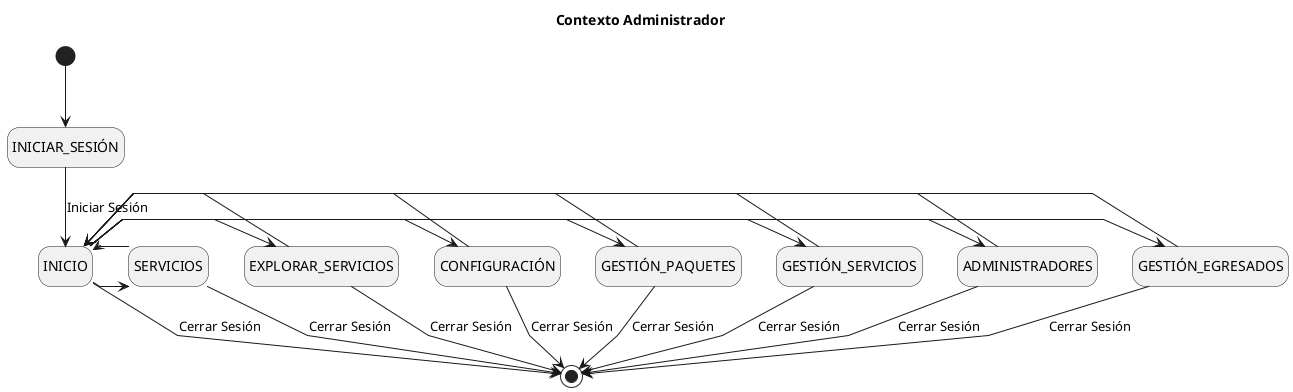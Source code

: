 @startuml Contexto
title Contexto Administrador

skinparam {
    NoteBackgroundColor #whiteSmoke
    NoteBorderColor #green
    linetype polyline
}

hide empty description

[*] --> INICIAR_SESIÓN
INICIAR_SESIÓN --> INICIO : Iniciar Sesión

INICIO -> GESTIÓN_EGRESADOS
INICIO <- GESTIÓN_EGRESADOS
INICIO -> ADMINISTRADORES
INICIO <- ADMINISTRADORES
INICIO -> GESTIÓN_SERVICIOS
INICIO <- GESTIÓN_SERVICIOS
INICIO -> GESTIÓN_PAQUETES
INICIO <- GESTIÓN_PAQUETES
INICIO -> CONFIGURACIÓN
INICIO <- CONFIGURACIÓN
INICIO -> EXPLORAR_SERVICIOS
INICIO <- EXPLORAR_SERVICIOS
INICIO -> SERVICIOS
INICIO <- SERVICIOS

INICIO --> [*] : Cerrar Sesión
SERVICIOS --> [*] : Cerrar Sesión
GESTIÓN_EGRESADOS --> [*] : Cerrar Sesión
ADMINISTRADORES --> [*] : Cerrar Sesión
GESTIÓN_SERVICIOS --> [*] : Cerrar Sesión
GESTIÓN_PAQUETES --> [*] : Cerrar Sesión
CONFIGURACIÓN --> [*] : Cerrar Sesión
EXPLORAR_SERVICIOS --> [*] : Cerrar Sesión


@enduml